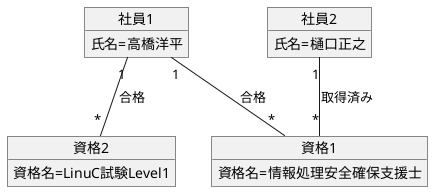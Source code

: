 @startuml 資格取得
object 社員1{
氏名=高橋洋平
}
object 社員2{
氏名=樋口正之
}
object 資格1{
資格名=情報処理安全確保支援士
}
object 資格2{
資格名=LinuC試験Level1
}
社員1 "1"--"*" 資格1 :合格
社員2 "1"--"*" 資格1 :取得済み
社員1 "1"--"*" 資格2 :合格
@enduml